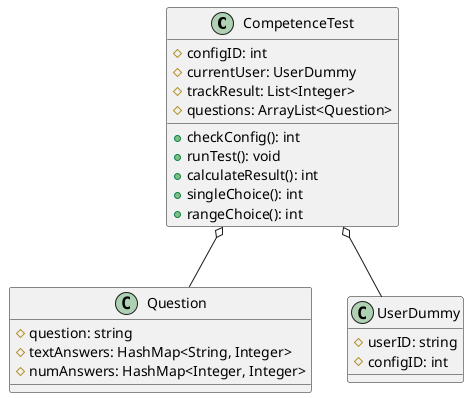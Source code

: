 @startuml
'https://plantuml.com/class-diagram

class CompetenceTest {
    #configID: int
    #currentUser: UserDummy
    #trackResult: List<Integer>
    #questions: ArrayList<Question>

    +checkConfig(): int
    +runTest(): void
    +calculateResult(): int
    +singleChoice(): int
    +rangeChoice(): int

}

class Question {
    #question: string
    #textAnswers: HashMap<String, Integer>
    #numAnswers: HashMap<Integer, Integer>
}

class UserDummy {
    #userID: string
    #configID: int
}

CompetenceTest o-- Question
CompetenceTest o-- UserDummy
@enduml
